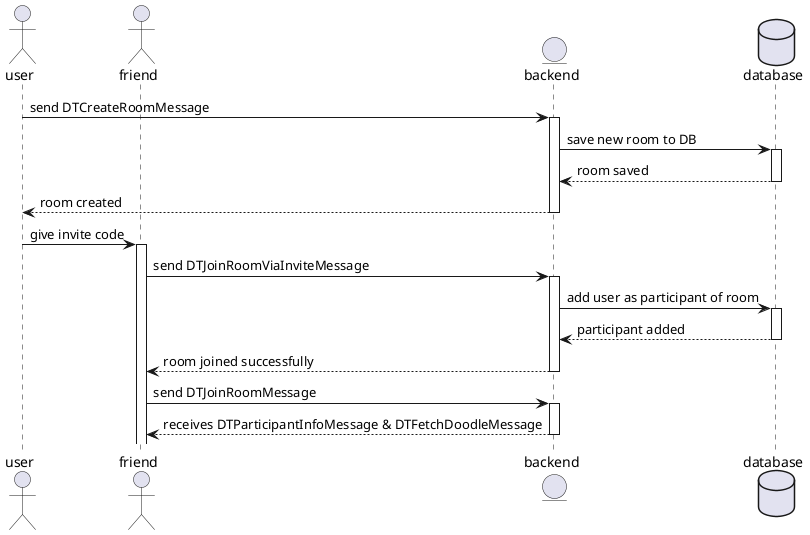 @startuml
autoactivate on
actor       user       as u
actor       friend       as f
entity      backend      as be
database    database    as db
u -> be : send DTCreateRoomMessage
be -> db : save new room to DB
return room saved
return room created
u -> f : give invite code
f -> be: send DTJoinRoomViaInviteMessage
be -> db: add user as participant of room
return participant added
return room joined successfully
f -> be: send DTJoinRoomMessage
return receives DTParticipantInfoMessage & DTFetchDoodleMessage
@enduml